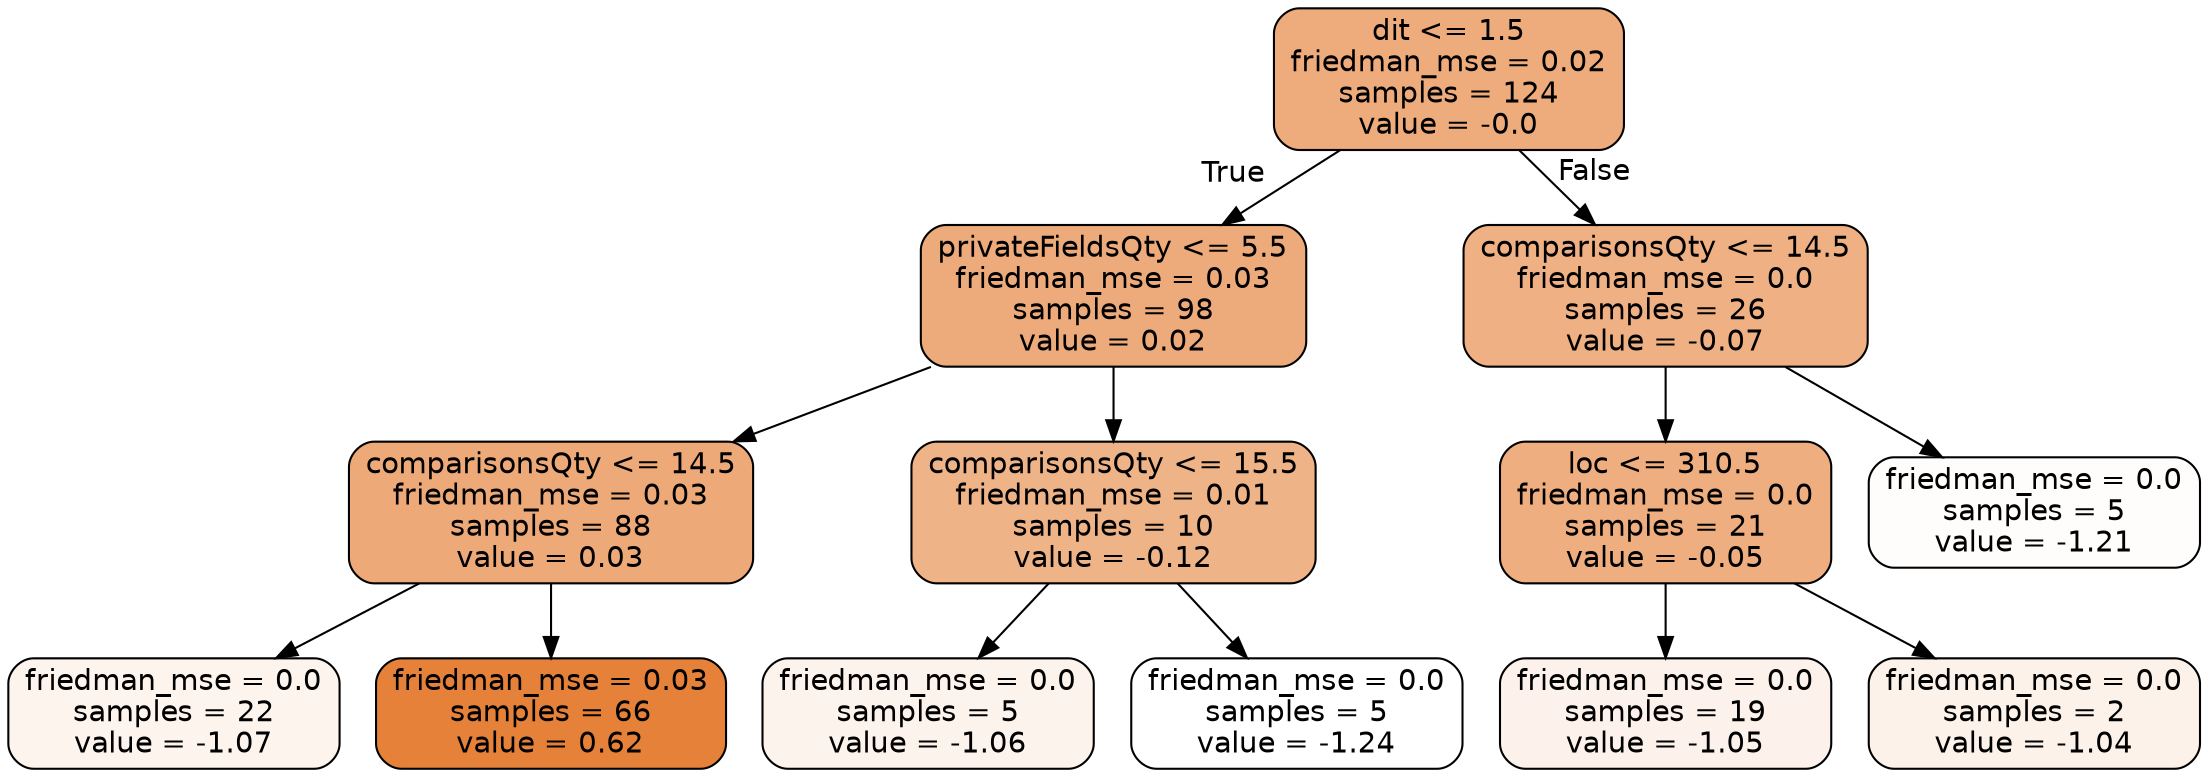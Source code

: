 digraph Tree {
node [shape=box, style="filled, rounded", color="black", fontname="helvetica"] ;
edge [fontname="helvetica"] ;
0 [label="dit <= 1.5\nfriedman_mse = 0.02\nsamples = 124\nvalue = -0.0", fillcolor="#eeab7b"] ;
1 [label="privateFieldsQty <= 5.5\nfriedman_mse = 0.03\nsamples = 98\nvalue = 0.02", fillcolor="#edaa7a"] ;
0 -> 1 [labeldistance=2.5, labelangle=45, headlabel="True"] ;
3 [label="comparisonsQty <= 14.5\nfriedman_mse = 0.03\nsamples = 88\nvalue = 0.03", fillcolor="#eda978"] ;
1 -> 3 ;
5 [label="friedman_mse = 0.0\nsamples = 22\nvalue = -1.07", fillcolor="#fdf4ed"] ;
3 -> 5 ;
6 [label="friedman_mse = 0.03\nsamples = 66\nvalue = 0.62", fillcolor="#e58139"] ;
3 -> 6 ;
4 [label="comparisonsQty <= 15.5\nfriedman_mse = 0.01\nsamples = 10\nvalue = -0.12", fillcolor="#efb388"] ;
1 -> 4 ;
9 [label="friedman_mse = 0.0\nsamples = 5\nvalue = -1.06", fillcolor="#fcf3ec"] ;
4 -> 9 ;
10 [label="friedman_mse = 0.0\nsamples = 5\nvalue = -1.24", fillcolor="#ffffff"] ;
4 -> 10 ;
2 [label="comparisonsQty <= 14.5\nfriedman_mse = 0.0\nsamples = 26\nvalue = -0.07", fillcolor="#efb083"] ;
0 -> 2 [labeldistance=2.5, labelangle=-45, headlabel="False"] ;
7 [label="loc <= 310.5\nfriedman_mse = 0.0\nsamples = 21\nvalue = -0.05", fillcolor="#eeae80"] ;
2 -> 7 ;
11 [label="friedman_mse = 0.0\nsamples = 19\nvalue = -1.05", fillcolor="#fcf2eb"] ;
7 -> 11 ;
12 [label="friedman_mse = 0.0\nsamples = 2\nvalue = -1.04", fillcolor="#fcf2ea"] ;
7 -> 12 ;
8 [label="friedman_mse = 0.0\nsamples = 5\nvalue = -1.21", fillcolor="#fffdfc"] ;
2 -> 8 ;
}
